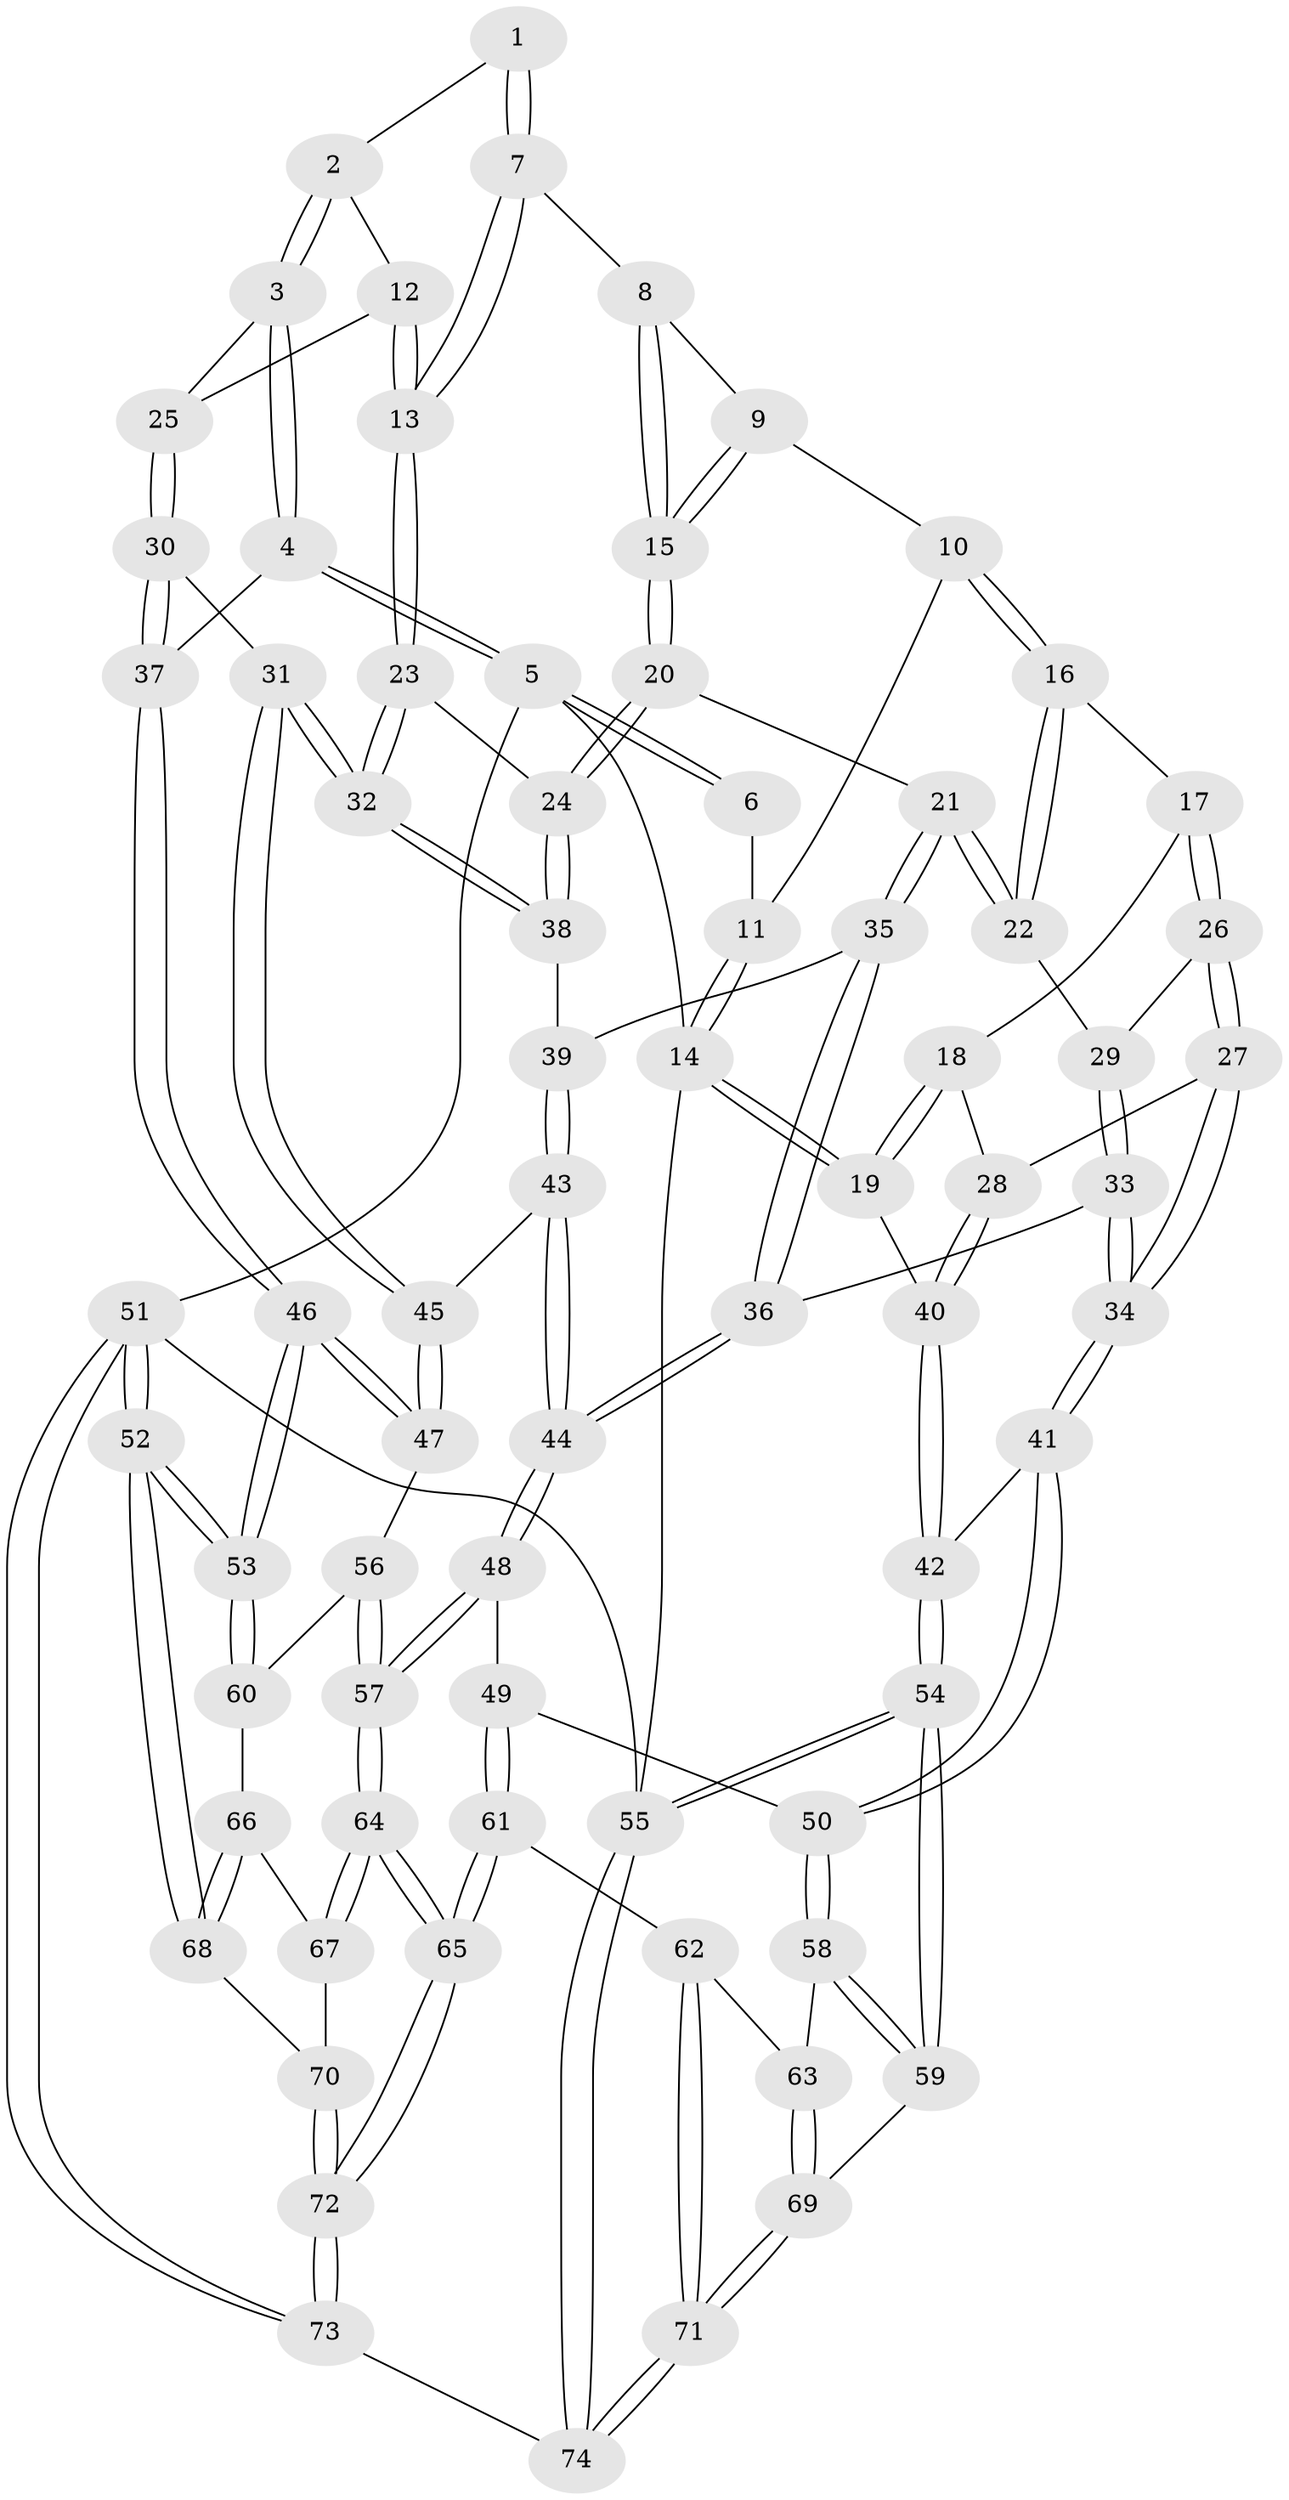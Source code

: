 // Generated by graph-tools (version 1.1) at 2025/38/03/09/25 02:38:42]
// undirected, 74 vertices, 182 edges
graph export_dot {
graph [start="1"]
  node [color=gray90,style=filled];
  1 [pos="+0.732461911246998+0"];
  2 [pos="+0.7800841218577981+0.026787646206015134"];
  3 [pos="+1+0.22951132394479606"];
  4 [pos="+1+0.2625003260002782"];
  5 [pos="+1+0"];
  6 [pos="+0.7223830576417869+0"];
  7 [pos="+0.5891736828271472+0.18859686528239855"];
  8 [pos="+0.527682411751764+0.1645889962125425"];
  9 [pos="+0.4258921048036301+0.08632574717247869"];
  10 [pos="+0.31828119959107126+0"];
  11 [pos="+0.3176217485768017+0"];
  12 [pos="+0.7690734451243968+0.17679984070994262"];
  13 [pos="+0.6183218339298875+0.2557324751587291"];
  14 [pos="+0+0"];
  15 [pos="+0.4515192644840074+0.3251945081935176"];
  16 [pos="+0.27043445164019714+0.06751230130570818"];
  17 [pos="+0.14459789829503847+0.22575090440748918"];
  18 [pos="+0.13630366015129114+0.2261563034787464"];
  19 [pos="+0+0.16530798783945788"];
  20 [pos="+0.4514909560896904+0.32584129940038037"];
  21 [pos="+0.444962195234696+0.32822805279844747"];
  22 [pos="+0.35512052289899004+0.3218045805618698"];
  23 [pos="+0.608700747862194+0.30246154257079555"];
  24 [pos="+0.5046915628962371+0.33642420690955716"];
  25 [pos="+0.819186133295248+0.2593585152654115"];
  26 [pos="+0.1774048684538364+0.30316584051775547"];
  27 [pos="+0.16717280963324604+0.38223468910416375"];
  28 [pos="+0.012625565838034668+0.4162690428085201"];
  29 [pos="+0.35258746414332287+0.32362505491291993"];
  30 [pos="+0.7707383475015338+0.4010821172345834"];
  31 [pos="+0.7436172259517642+0.42564525907791606"];
  32 [pos="+0.7246489740856215+0.41442952792276117"];
  33 [pos="+0.2750771822640493+0.4717933866912453"];
  34 [pos="+0.24006105130273037+0.4888443727497972"];
  35 [pos="+0.42205963998778984+0.46519988637021725"];
  36 [pos="+0.39537136134701284+0.49938719110558216"];
  37 [pos="+1+0.3797587335268804"];
  38 [pos="+0.5352712460148445+0.46306359426992516"];
  39 [pos="+0.5314420964020565+0.47472644220682975"];
  40 [pos="+0+0.4909703888218791"];
  41 [pos="+0.2210457213487592+0.5314927906150421"];
  42 [pos="+0+0.5198033476472347"];
  43 [pos="+0.5442912113145244+0.5842836420445212"];
  44 [pos="+0.46559071558698917+0.6375424794588186"];
  45 [pos="+0.753878378315854+0.5827405005581032"];
  46 [pos="+1+0.6690732579433959"];
  47 [pos="+0.7565538359857423+0.5863278288274381"];
  48 [pos="+0.4547115605856111+0.6587591222158921"];
  49 [pos="+0.36102832151612324+0.705333978304345"];
  50 [pos="+0.24746182238095069+0.6750726148945958"];
  51 [pos="+1+1"];
  52 [pos="+1+1"];
  53 [pos="+1+0.738755131213193"];
  54 [pos="+0+0.7393205975908116"];
  55 [pos="+0+1"];
  56 [pos="+0.7149272838533601+0.7227232108395457"];
  57 [pos="+0.6175635609425594+0.833816388047617"];
  58 [pos="+0.1300262421079415+0.7623135785354046"];
  59 [pos="+0.06528322658593552+0.7882857488025462"];
  60 [pos="+0.8591250704932679+0.8465257538457421"];
  61 [pos="+0.38148087845454826+0.8724551446873744"];
  62 [pos="+0.31830881304174624+0.9060608801684107"];
  63 [pos="+0.30363178778174743+0.9000459866629569"];
  64 [pos="+0.5998397201456163+1"];
  65 [pos="+0.5996875653713011+1"];
  66 [pos="+0.8511379925251116+0.8568934254559611"];
  67 [pos="+0.7700267117047732+0.9109674622211954"];
  68 [pos="+0.8726700023283229+0.9645249681769993"];
  69 [pos="+0.12902224529860604+0.930035717196414"];
  70 [pos="+0.8669341547141477+0.9659259019297558"];
  71 [pos="+0.19347195205746856+1"];
  72 [pos="+0.6045296288859415+1"];
  73 [pos="+0.6017103469991085+1"];
  74 [pos="+0.19206811992024844+1"];
  1 -- 2;
  1 -- 7;
  1 -- 7;
  2 -- 3;
  2 -- 3;
  2 -- 12;
  3 -- 4;
  3 -- 4;
  3 -- 25;
  4 -- 5;
  4 -- 5;
  4 -- 37;
  5 -- 6;
  5 -- 6;
  5 -- 14;
  5 -- 51;
  6 -- 11;
  7 -- 8;
  7 -- 13;
  7 -- 13;
  8 -- 9;
  8 -- 15;
  8 -- 15;
  9 -- 10;
  9 -- 15;
  9 -- 15;
  10 -- 11;
  10 -- 16;
  10 -- 16;
  11 -- 14;
  11 -- 14;
  12 -- 13;
  12 -- 13;
  12 -- 25;
  13 -- 23;
  13 -- 23;
  14 -- 19;
  14 -- 19;
  14 -- 55;
  15 -- 20;
  15 -- 20;
  16 -- 17;
  16 -- 22;
  16 -- 22;
  17 -- 18;
  17 -- 26;
  17 -- 26;
  18 -- 19;
  18 -- 19;
  18 -- 28;
  19 -- 40;
  20 -- 21;
  20 -- 24;
  20 -- 24;
  21 -- 22;
  21 -- 22;
  21 -- 35;
  21 -- 35;
  22 -- 29;
  23 -- 24;
  23 -- 32;
  23 -- 32;
  24 -- 38;
  24 -- 38;
  25 -- 30;
  25 -- 30;
  26 -- 27;
  26 -- 27;
  26 -- 29;
  27 -- 28;
  27 -- 34;
  27 -- 34;
  28 -- 40;
  28 -- 40;
  29 -- 33;
  29 -- 33;
  30 -- 31;
  30 -- 37;
  30 -- 37;
  31 -- 32;
  31 -- 32;
  31 -- 45;
  31 -- 45;
  32 -- 38;
  32 -- 38;
  33 -- 34;
  33 -- 34;
  33 -- 36;
  34 -- 41;
  34 -- 41;
  35 -- 36;
  35 -- 36;
  35 -- 39;
  36 -- 44;
  36 -- 44;
  37 -- 46;
  37 -- 46;
  38 -- 39;
  39 -- 43;
  39 -- 43;
  40 -- 42;
  40 -- 42;
  41 -- 42;
  41 -- 50;
  41 -- 50;
  42 -- 54;
  42 -- 54;
  43 -- 44;
  43 -- 44;
  43 -- 45;
  44 -- 48;
  44 -- 48;
  45 -- 47;
  45 -- 47;
  46 -- 47;
  46 -- 47;
  46 -- 53;
  46 -- 53;
  47 -- 56;
  48 -- 49;
  48 -- 57;
  48 -- 57;
  49 -- 50;
  49 -- 61;
  49 -- 61;
  50 -- 58;
  50 -- 58;
  51 -- 52;
  51 -- 52;
  51 -- 73;
  51 -- 73;
  51 -- 55;
  52 -- 53;
  52 -- 53;
  52 -- 68;
  52 -- 68;
  53 -- 60;
  53 -- 60;
  54 -- 55;
  54 -- 55;
  54 -- 59;
  54 -- 59;
  55 -- 74;
  55 -- 74;
  56 -- 57;
  56 -- 57;
  56 -- 60;
  57 -- 64;
  57 -- 64;
  58 -- 59;
  58 -- 59;
  58 -- 63;
  59 -- 69;
  60 -- 66;
  61 -- 62;
  61 -- 65;
  61 -- 65;
  62 -- 63;
  62 -- 71;
  62 -- 71;
  63 -- 69;
  63 -- 69;
  64 -- 65;
  64 -- 65;
  64 -- 67;
  64 -- 67;
  65 -- 72;
  65 -- 72;
  66 -- 67;
  66 -- 68;
  66 -- 68;
  67 -- 70;
  68 -- 70;
  69 -- 71;
  69 -- 71;
  70 -- 72;
  70 -- 72;
  71 -- 74;
  71 -- 74;
  72 -- 73;
  72 -- 73;
  73 -- 74;
}
